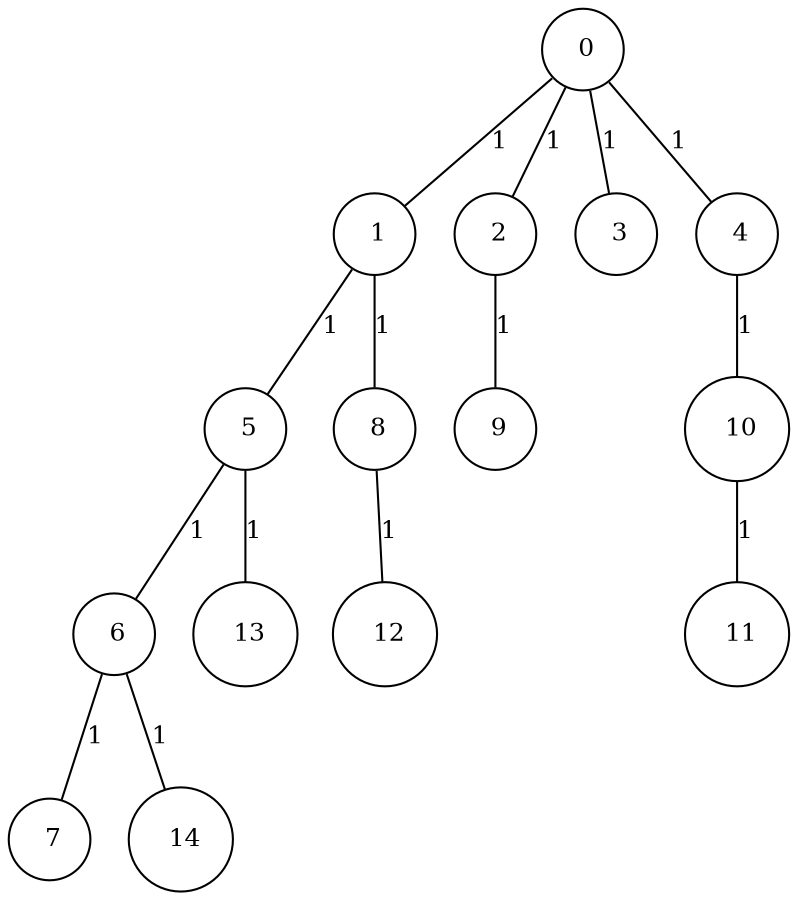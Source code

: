 graph G {
size="8.5,11;"
ratio = "expand;"
fixedsize="true;"
overlap="scale;"
node[shape=circle,width=.12,hight=.12,fontsize=12]
edge[fontsize=12]

0[label=" 0" color=black, pos="0.43200645,0.32624492!"];
1[label=" 1" color=black, pos="2.8122436,2.3565301!"];
2[label=" 2" color=black, pos="2.298798,0.20380039!"];
3[label=" 3" color=black, pos="0.76984588,0.9461345!"];
4[label=" 4" color=black, pos="0.41933499,1.4436696!"];
5[label=" 5" color=black, pos="2.2969371,0.37216644!"];
6[label=" 6" color=black, pos="0.44860569,1.6425495!"];
7[label=" 7" color=black, pos="0.27114038,1.71455!"];
8[label=" 8" color=black, pos="0.0089608473,0.22550062!"];
9[label=" 9" color=black, pos="2.8902193,0.71207283!"];
10[label=" 10" color=black, pos="0.99682117,0.2286458!"];
11[label=" 11" color=black, pos="0.98098613,2.632227!"];
12[label=" 12" color=black, pos="2.7112765,2.988387!"];
13[label=" 13" color=black, pos="0.82245526,2.1106616!"];
14[label=" 14" color=black, pos="1.4551377,1.9281914!"];
0--1[label="1"]
0--2[label="1"]
0--3[label="1"]
0--4[label="1"]
1--5[label="1"]
1--8[label="1"]
2--9[label="1"]
4--10[label="1"]
5--6[label="1"]
5--13[label="1"]
6--7[label="1"]
6--14[label="1"]
8--12[label="1"]
10--11[label="1"]

}
